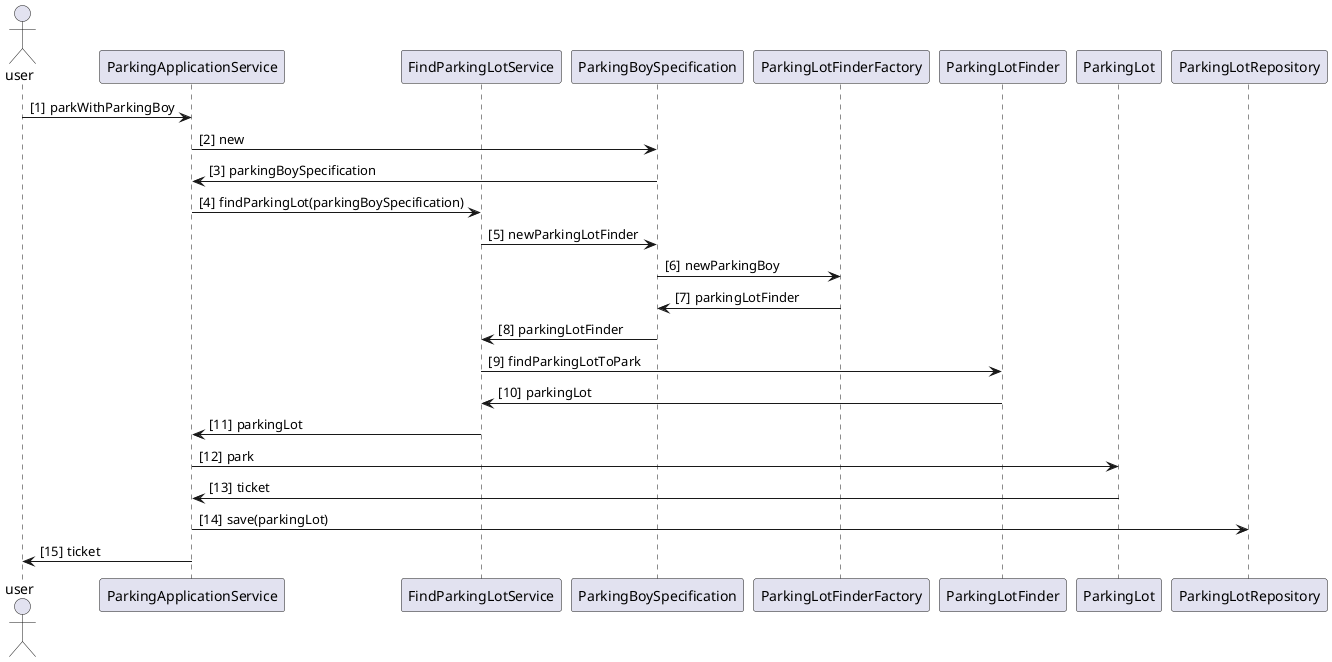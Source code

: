 @startuml

autonumber "[0]"
actor user order 1
participant ParkingApplicationService order 2
participant FindParkingLotService order 3
participant ParkingBoySpecification order 4
participant ParkingLotFinderFactory order 5
participant ParkingLotFinder order 6
participant ParkingLot order 7
participant ParkingLotRepository order 8

user -> ParkingApplicationService :parkWithParkingBoy
ParkingApplicationService -> ParkingBoySpecification :new
ParkingApplicationService <- ParkingBoySpecification :parkingBoySpecification
ParkingApplicationService -> FindParkingLotService :findParkingLot(parkingBoySpecification)
FindParkingLotService -> ParkingBoySpecification :newParkingLotFinder
ParkingBoySpecification -> ParkingLotFinderFactory :newParkingBoy
ParkingBoySpecification <- ParkingLotFinderFactory :parkingLotFinder
FindParkingLotService <- ParkingBoySpecification :parkingLotFinder
FindParkingLotService -> ParkingLotFinder :findParkingLotToPark
FindParkingLotService <- ParkingLotFinder :parkingLot
ParkingApplicationService <- FindParkingLotService :parkingLot
ParkingApplicationService -> ParkingLot :park
ParkingApplicationService <-  ParkingLot :ticket
ParkingApplicationService -> ParkingLotRepository :save(parkingLot)
user <- ParkingApplicationService :ticket


@enduml

